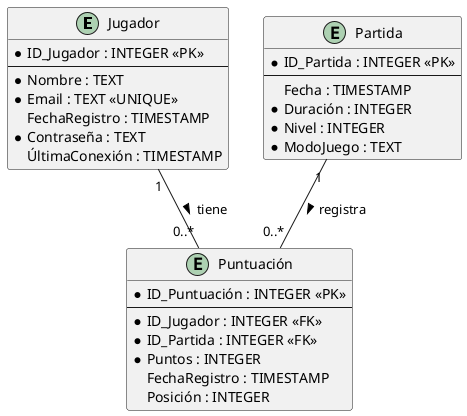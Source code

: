 @startuml Diagrama_Entidad_Relacion

' Entidades
entity "Jugador" as jugador {
  *ID_Jugador : INTEGER <<PK>>
  --
  *Nombre : TEXT
  *Email : TEXT <<UNIQUE>>
  FechaRegistro : TIMESTAMP
  *Contraseña : TEXT
  ÚltimaConexión : TIMESTAMP
}

entity "Partida" as partida {
  *ID_Partida : INTEGER <<PK>>
  --
  Fecha : TIMESTAMP
  *Duración : INTEGER
  *Nivel : INTEGER
  *ModoJuego : TEXT
}

entity "Puntuación" as puntuacion {
  *ID_Puntuación : INTEGER <<PK>>
  --
  *ID_Jugador : INTEGER <<FK>>
  *ID_Partida : INTEGER <<FK>>
  *Puntos : INTEGER
  FechaRegistro : TIMESTAMP
  Posición : INTEGER
}

' Relaciones
jugador "1" -- "0..*" puntuacion : tiene >
partida "1" -- "0..*" puntuacion : registra >

@enduml